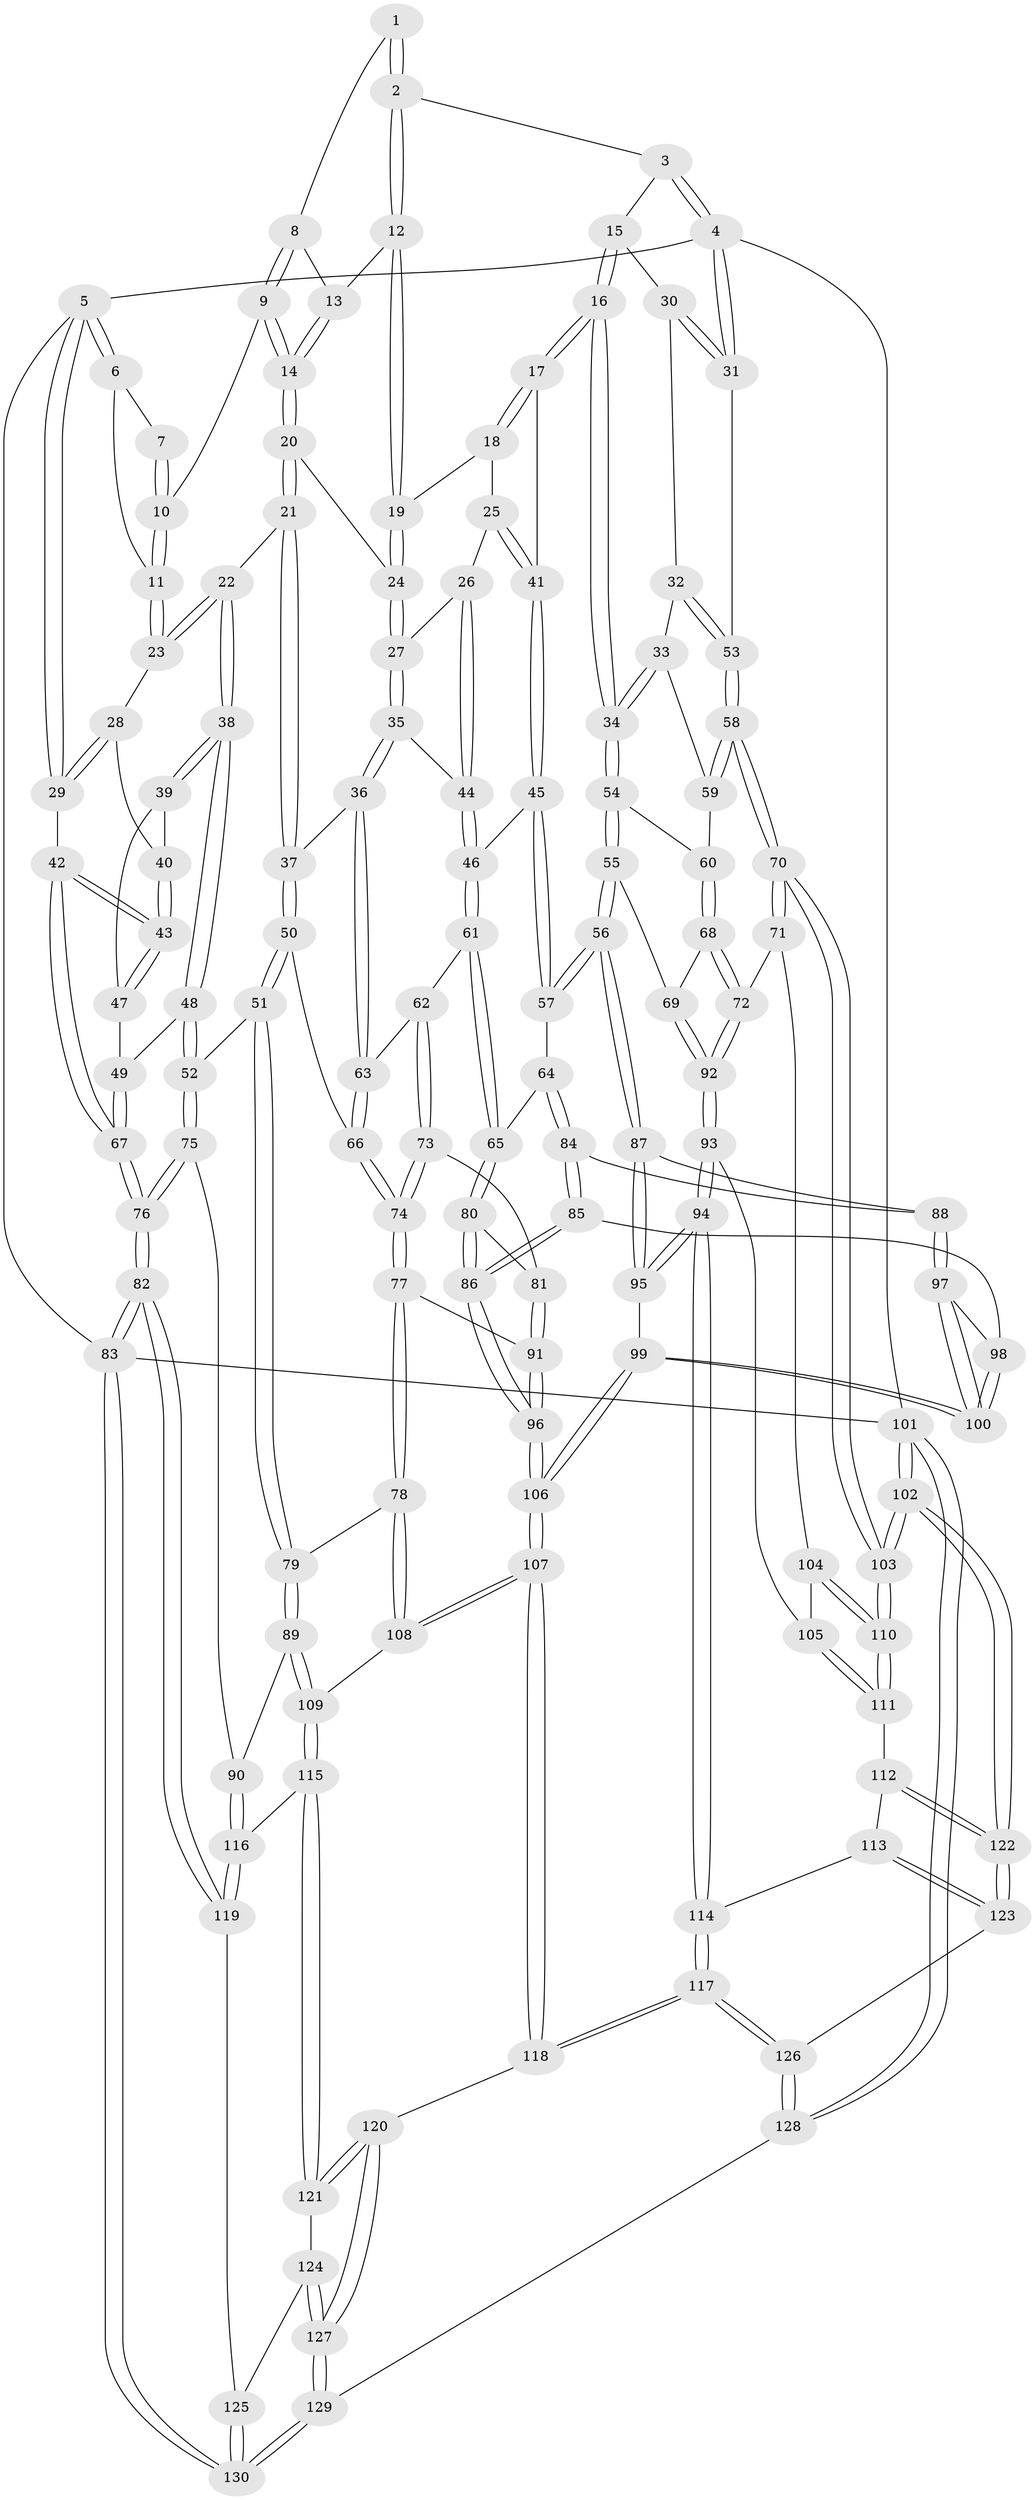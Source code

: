 // Generated by graph-tools (version 1.1) at 2025/00/03/09/25 05:00:22]
// undirected, 130 vertices, 322 edges
graph export_dot {
graph [start="1"]
  node [color=gray90,style=filled];
  1 [pos="+0.39423136724142965+0"];
  2 [pos="+0.6193856127387989+0"];
  3 [pos="+0.7379080645631514+0"];
  4 [pos="+1+0"];
  5 [pos="+0+0"];
  6 [pos="+0.14658404297389827+0"];
  7 [pos="+0.30408453722296824+0"];
  8 [pos="+0.380459086056578+0"];
  9 [pos="+0.3444086862312181+0.07187989758311847"];
  10 [pos="+0.2822460916431143+0.06138654536527516"];
  11 [pos="+0.1803058004830326+0.10127229850186496"];
  12 [pos="+0.536523923922011+0.015642277033807692"];
  13 [pos="+0.40034553418206487+0.04049513703567957"];
  14 [pos="+0.36119442620538683+0.09387806721185497"];
  15 [pos="+0.7862731787834218+0.06053902051216313"];
  16 [pos="+0.7643637520061535+0.1973408391217029"];
  17 [pos="+0.6818026252750474+0.2096306061975888"];
  18 [pos="+0.5537745491018109+0.12938397672903773"];
  19 [pos="+0.5192317010862411+0.07156524000654231"];
  20 [pos="+0.38486199366942+0.13590922685855206"];
  21 [pos="+0.24620725753265033+0.21168051168140656"];
  22 [pos="+0.1966900289708606+0.19577766161892585"];
  23 [pos="+0.17152910373444105+0.12410742928224353"];
  24 [pos="+0.4148720403608053+0.144095173932827"];
  25 [pos="+0.5312987044800225+0.2171816744707996"];
  26 [pos="+0.5160332559126297+0.22324242222404855"];
  27 [pos="+0.4244640128986189+0.17815092192126078"];
  28 [pos="+0.1449470613794997+0.12008292034327887"];
  29 [pos="+0+0"];
  30 [pos="+0.974700639124527+0.12101233127095688"];
  31 [pos="+1+0.005439339789033661"];
  32 [pos="+0.930468394375051+0.24411923203758712"];
  33 [pos="+0.9045368455496519+0.25123378002005936"];
  34 [pos="+0.7877933496009474+0.23671416438820975"];
  35 [pos="+0.41212268460715895+0.29787712326302634"];
  36 [pos="+0.3828963888977057+0.32452014198385765"];
  37 [pos="+0.3079235562143052+0.29523818015722475"];
  38 [pos="+0.1787510882777631+0.21733270418700093"];
  39 [pos="+0.08280755977071312+0.2377733320239698"];
  40 [pos="+0+0.18885407629220916"];
  41 [pos="+0.6075348001038408+0.26411962998781635"];
  42 [pos="+0+0.17276831471987025"];
  43 [pos="+0+0.17461175033882315"];
  44 [pos="+0.4882420425843237+0.2976482006472985"];
  45 [pos="+0.5857937948070768+0.30828442350338253"];
  46 [pos="+0.5371704096820411+0.32520526612927486"];
  47 [pos="+0.06644160475168495+0.26019606849398164"];
  48 [pos="+0.1436332238480044+0.3574491996669846"];
  49 [pos="+0.013670754233270483+0.3389853807808415"];
  50 [pos="+0.23908282888855484+0.3817641348918779"];
  51 [pos="+0.17415619528789342+0.4126652098170397"];
  52 [pos="+0.17280139356818186+0.4119925478279027"];
  53 [pos="+1+0.296115995543791"];
  54 [pos="+0.7848154556629446+0.2656126211630371"];
  55 [pos="+0.7506599951674704+0.40237244397912963"];
  56 [pos="+0.738131997194851+0.41050279953358176"];
  57 [pos="+0.625306797090639+0.3609112649459155"];
  58 [pos="+1+0.40912480228292225"];
  59 [pos="+0.9344893536430395+0.3356167377624926"];
  60 [pos="+0.9154221421304793+0.3847846769655392"];
  61 [pos="+0.5190044217256465+0.40711676152336"];
  62 [pos="+0.38856767411202725+0.34585492507008764"];
  63 [pos="+0.3845749664145912+0.33728177549500465"];
  64 [pos="+0.5538704185699748+0.44443210390992216"];
  65 [pos="+0.5215928541624131+0.4177952471522996"];
  66 [pos="+0.306561648329025+0.4137472416003834"];
  67 [pos="+0+0.38896867227996723"];
  68 [pos="+0.9194515387831413+0.42602667688566176"];
  69 [pos="+0.7567916174938283+0.4058465959952745"];
  70 [pos="+1+0.4485083170957584"];
  71 [pos="+0.9728479317984439+0.46689198559956313"];
  72 [pos="+0.9625327676434666+0.4655565284592478"];
  73 [pos="+0.4015411521705441+0.4511878274733015"];
  74 [pos="+0.31337041340223665+0.4892253094365544"];
  75 [pos="+0+0.5776414333572595"];
  76 [pos="+0+0.5676346510194359"];
  77 [pos="+0.2832220719634463+0.5246047881064569"];
  78 [pos="+0.2714547305400922+0.5310257450059541"];
  79 [pos="+0.23944285715211472+0.5280830535591943"];
  80 [pos="+0.43207401817441504+0.46665003168035485"];
  81 [pos="+0.4016813418039073+0.45128588355546023"];
  82 [pos="+0+1"];
  83 [pos="+0+1"];
  84 [pos="+0.5556427345512926+0.44765994682976146"];
  85 [pos="+0.5421208315898413+0.5483342831212202"];
  86 [pos="+0.4912127449138873+0.6035267184369253"];
  87 [pos="+0.7278561814898811+0.42662071670832136"];
  88 [pos="+0.6790757446151168+0.45979605153607"];
  89 [pos="+0.19465301388224956+0.5719554315079304"];
  90 [pos="+0+0.590217231529124"];
  91 [pos="+0.3825478755591038+0.5531275986415475"];
  92 [pos="+0.8595508195788781+0.5390050237998975"];
  93 [pos="+0.834779480225491+0.6306892009084677"];
  94 [pos="+0.7755212177250848+0.662109301948678"];
  95 [pos="+0.7642955371739663+0.6562791033575129"];
  96 [pos="+0.4869185732303365+0.6166142221379626"];
  97 [pos="+0.6726219980523173+0.47383758926727143"];
  98 [pos="+0.6223317974985696+0.5415890224320767"];
  99 [pos="+0.7120517544129614+0.6487917700356852"];
  100 [pos="+0.7066687030298516+0.6403949390301077"];
  101 [pos="+1+1"];
  102 [pos="+1+1"];
  103 [pos="+1+0.6675408546857187"];
  104 [pos="+0.9372659334496943+0.6211263012330566"];
  105 [pos="+0.8545596443485458+0.6343083406884396"];
  106 [pos="+0.48343877075918323+0.724491229682832"];
  107 [pos="+0.4816842339227706+0.7276709884507391"];
  108 [pos="+0.34045377834979756+0.672679787334973"];
  109 [pos="+0.2085870318193702+0.7136169719074796"];
  110 [pos="+1+0.6700024740802794"];
  111 [pos="+0.9516738166159316+0.7346945225154304"];
  112 [pos="+0.9173056485430278+0.7868163892943222"];
  113 [pos="+0.8064574623273862+0.7895902946733998"];
  114 [pos="+0.7879568678705804+0.7842899202705254"];
  115 [pos="+0.1670767795633847+0.7707698264357088"];
  116 [pos="+0.16215855746436705+0.7717741432703297"];
  117 [pos="+0.683897992871601+0.924651543602154"];
  118 [pos="+0.48160652310118635+0.7894206958371074"];
  119 [pos="+0.10787009921886505+0.8445227427309632"];
  120 [pos="+0.4253631228647141+0.845948983609377"];
  121 [pos="+0.25412598813463155+0.8301244207711558"];
  122 [pos="+1+0.9561851974589681"];
  123 [pos="+0.9167310241798694+0.910872968974264"];
  124 [pos="+0.23217544407287422+0.9319824832039827"];
  125 [pos="+0.18496232451840539+0.97032640178568"];
  126 [pos="+0.6918755766745442+0.955062430375708"];
  127 [pos="+0.38974698726439494+0.9824976948373733"];
  128 [pos="+0.7066136677699508+1"];
  129 [pos="+0.38803413420200633+1"];
  130 [pos="+0.11632785914602022+1"];
  1 -- 2;
  1 -- 2;
  1 -- 8;
  2 -- 3;
  2 -- 12;
  2 -- 12;
  3 -- 4;
  3 -- 4;
  3 -- 15;
  4 -- 5;
  4 -- 31;
  4 -- 31;
  4 -- 101;
  5 -- 6;
  5 -- 6;
  5 -- 29;
  5 -- 29;
  5 -- 83;
  6 -- 7;
  6 -- 11;
  7 -- 10;
  7 -- 10;
  8 -- 9;
  8 -- 9;
  8 -- 13;
  9 -- 10;
  9 -- 14;
  9 -- 14;
  10 -- 11;
  10 -- 11;
  11 -- 23;
  11 -- 23;
  12 -- 13;
  12 -- 19;
  12 -- 19;
  13 -- 14;
  13 -- 14;
  14 -- 20;
  14 -- 20;
  15 -- 16;
  15 -- 16;
  15 -- 30;
  16 -- 17;
  16 -- 17;
  16 -- 34;
  16 -- 34;
  17 -- 18;
  17 -- 18;
  17 -- 41;
  18 -- 19;
  18 -- 25;
  19 -- 24;
  19 -- 24;
  20 -- 21;
  20 -- 21;
  20 -- 24;
  21 -- 22;
  21 -- 37;
  21 -- 37;
  22 -- 23;
  22 -- 23;
  22 -- 38;
  22 -- 38;
  23 -- 28;
  24 -- 27;
  24 -- 27;
  25 -- 26;
  25 -- 41;
  25 -- 41;
  26 -- 27;
  26 -- 44;
  26 -- 44;
  27 -- 35;
  27 -- 35;
  28 -- 29;
  28 -- 29;
  28 -- 40;
  29 -- 42;
  30 -- 31;
  30 -- 31;
  30 -- 32;
  31 -- 53;
  32 -- 33;
  32 -- 53;
  32 -- 53;
  33 -- 34;
  33 -- 34;
  33 -- 59;
  34 -- 54;
  34 -- 54;
  35 -- 36;
  35 -- 36;
  35 -- 44;
  36 -- 37;
  36 -- 63;
  36 -- 63;
  37 -- 50;
  37 -- 50;
  38 -- 39;
  38 -- 39;
  38 -- 48;
  38 -- 48;
  39 -- 40;
  39 -- 47;
  40 -- 43;
  40 -- 43;
  41 -- 45;
  41 -- 45;
  42 -- 43;
  42 -- 43;
  42 -- 67;
  42 -- 67;
  43 -- 47;
  43 -- 47;
  44 -- 46;
  44 -- 46;
  45 -- 46;
  45 -- 57;
  45 -- 57;
  46 -- 61;
  46 -- 61;
  47 -- 49;
  48 -- 49;
  48 -- 52;
  48 -- 52;
  49 -- 67;
  49 -- 67;
  50 -- 51;
  50 -- 51;
  50 -- 66;
  51 -- 52;
  51 -- 79;
  51 -- 79;
  52 -- 75;
  52 -- 75;
  53 -- 58;
  53 -- 58;
  54 -- 55;
  54 -- 55;
  54 -- 60;
  55 -- 56;
  55 -- 56;
  55 -- 69;
  56 -- 57;
  56 -- 57;
  56 -- 87;
  56 -- 87;
  57 -- 64;
  58 -- 59;
  58 -- 59;
  58 -- 70;
  58 -- 70;
  59 -- 60;
  60 -- 68;
  60 -- 68;
  61 -- 62;
  61 -- 65;
  61 -- 65;
  62 -- 63;
  62 -- 73;
  62 -- 73;
  63 -- 66;
  63 -- 66;
  64 -- 65;
  64 -- 84;
  64 -- 84;
  65 -- 80;
  65 -- 80;
  66 -- 74;
  66 -- 74;
  67 -- 76;
  67 -- 76;
  68 -- 69;
  68 -- 72;
  68 -- 72;
  69 -- 92;
  69 -- 92;
  70 -- 71;
  70 -- 71;
  70 -- 103;
  70 -- 103;
  71 -- 72;
  71 -- 104;
  72 -- 92;
  72 -- 92;
  73 -- 74;
  73 -- 74;
  73 -- 81;
  74 -- 77;
  74 -- 77;
  75 -- 76;
  75 -- 76;
  75 -- 90;
  76 -- 82;
  76 -- 82;
  77 -- 78;
  77 -- 78;
  77 -- 91;
  78 -- 79;
  78 -- 108;
  78 -- 108;
  79 -- 89;
  79 -- 89;
  80 -- 81;
  80 -- 86;
  80 -- 86;
  81 -- 91;
  81 -- 91;
  82 -- 83;
  82 -- 83;
  82 -- 119;
  82 -- 119;
  83 -- 130;
  83 -- 130;
  83 -- 101;
  84 -- 85;
  84 -- 85;
  84 -- 88;
  85 -- 86;
  85 -- 86;
  85 -- 98;
  86 -- 96;
  86 -- 96;
  87 -- 88;
  87 -- 95;
  87 -- 95;
  88 -- 97;
  88 -- 97;
  89 -- 90;
  89 -- 109;
  89 -- 109;
  90 -- 116;
  90 -- 116;
  91 -- 96;
  91 -- 96;
  92 -- 93;
  92 -- 93;
  93 -- 94;
  93 -- 94;
  93 -- 105;
  94 -- 95;
  94 -- 95;
  94 -- 114;
  94 -- 114;
  95 -- 99;
  96 -- 106;
  96 -- 106;
  97 -- 98;
  97 -- 100;
  97 -- 100;
  98 -- 100;
  98 -- 100;
  99 -- 100;
  99 -- 100;
  99 -- 106;
  99 -- 106;
  101 -- 102;
  101 -- 102;
  101 -- 128;
  101 -- 128;
  102 -- 103;
  102 -- 103;
  102 -- 122;
  102 -- 122;
  103 -- 110;
  103 -- 110;
  104 -- 105;
  104 -- 110;
  104 -- 110;
  105 -- 111;
  105 -- 111;
  106 -- 107;
  106 -- 107;
  107 -- 108;
  107 -- 108;
  107 -- 118;
  107 -- 118;
  108 -- 109;
  109 -- 115;
  109 -- 115;
  110 -- 111;
  110 -- 111;
  111 -- 112;
  112 -- 113;
  112 -- 122;
  112 -- 122;
  113 -- 114;
  113 -- 123;
  113 -- 123;
  114 -- 117;
  114 -- 117;
  115 -- 116;
  115 -- 121;
  115 -- 121;
  116 -- 119;
  116 -- 119;
  117 -- 118;
  117 -- 118;
  117 -- 126;
  117 -- 126;
  118 -- 120;
  119 -- 125;
  120 -- 121;
  120 -- 121;
  120 -- 127;
  120 -- 127;
  121 -- 124;
  122 -- 123;
  122 -- 123;
  123 -- 126;
  124 -- 125;
  124 -- 127;
  124 -- 127;
  125 -- 130;
  125 -- 130;
  126 -- 128;
  126 -- 128;
  127 -- 129;
  127 -- 129;
  128 -- 129;
  129 -- 130;
  129 -- 130;
}
